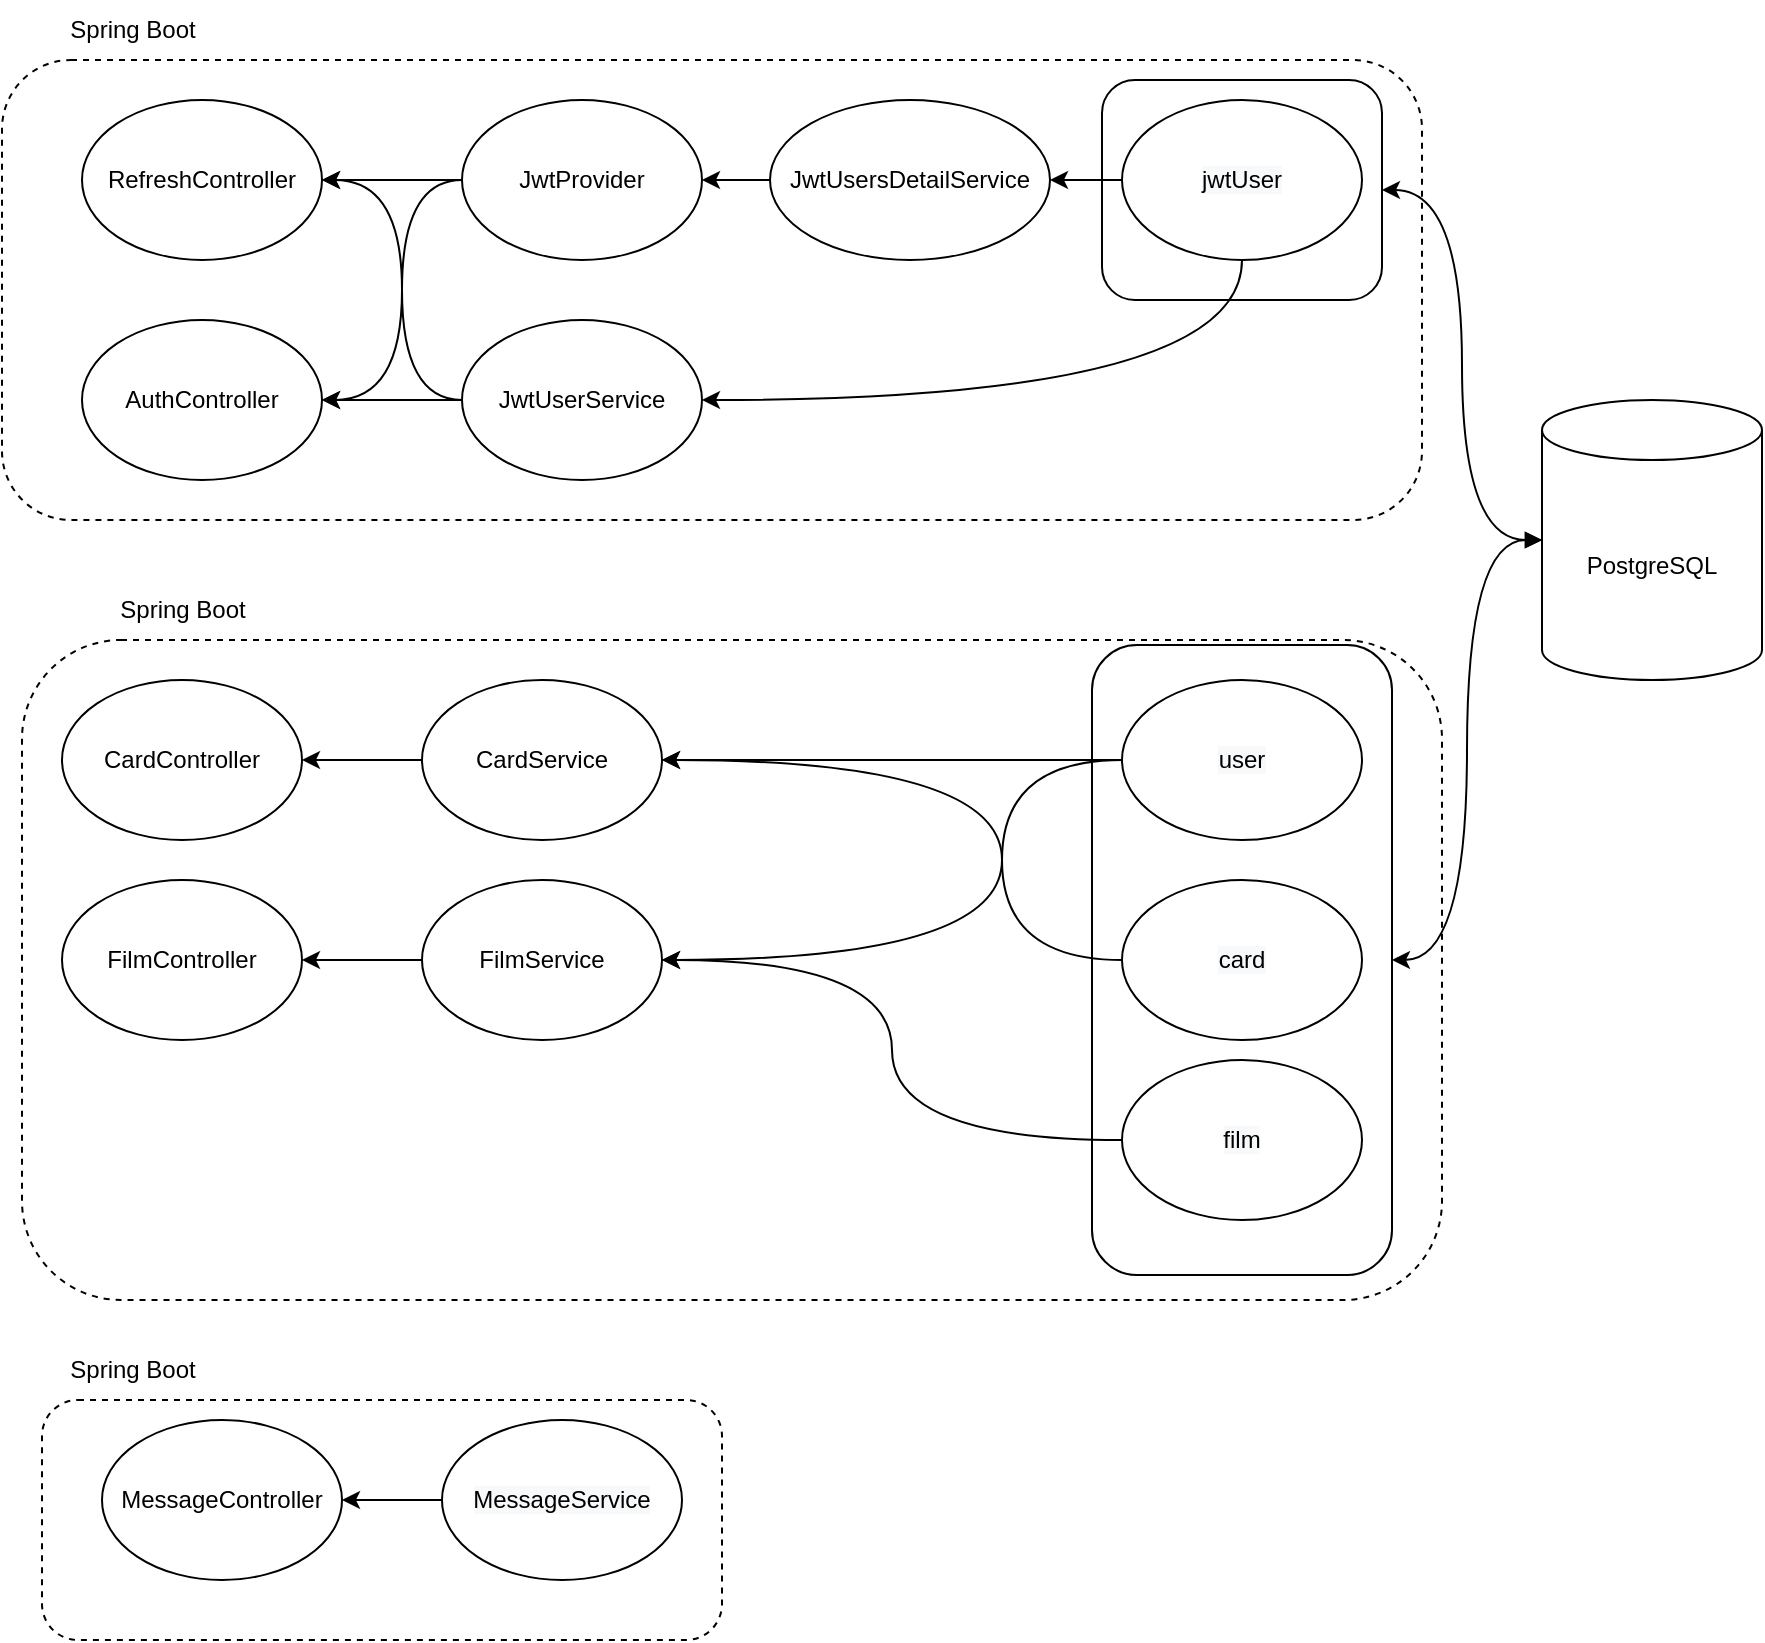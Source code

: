 <mxfile version="20.5.3" type="device"><diagram id="5PFzRD-NapOR7tqKZf_B" name="Page-1"><mxGraphModel dx="1673" dy="896" grid="1" gridSize="10" guides="1" tooltips="1" connect="1" arrows="1" fold="1" page="1" pageScale="1" pageWidth="827" pageHeight="1169" math="0" shadow="0"><root><mxCell id="0"/><mxCell id="1" parent="0"/><mxCell id="VM6o6CkSKoZrXfQ_5f31-37" value="" style="rounded=1;whiteSpace=wrap;html=1;" vertex="1" parent="1"><mxGeometry x="575" y="322.5" width="150" height="315" as="geometry"/></mxCell><mxCell id="VM6o6CkSKoZrXfQ_5f31-36" value="" style="rounded=1;whiteSpace=wrap;html=1;" vertex="1" parent="1"><mxGeometry x="580" y="40" width="140" height="110" as="geometry"/></mxCell><mxCell id="VM6o6CkSKoZrXfQ_5f31-2" value="AuthController" style="ellipse;whiteSpace=wrap;html=1;" vertex="1" parent="1"><mxGeometry x="70" y="160" width="120" height="80" as="geometry"/></mxCell><mxCell id="VM6o6CkSKoZrXfQ_5f31-3" value="CardController" style="ellipse;whiteSpace=wrap;html=1;" vertex="1" parent="1"><mxGeometry x="60" y="340" width="120" height="80" as="geometry"/></mxCell><mxCell id="VM6o6CkSKoZrXfQ_5f31-4" value="FilmController" style="ellipse;whiteSpace=wrap;html=1;" vertex="1" parent="1"><mxGeometry x="60" y="440" width="120" height="80" as="geometry"/></mxCell><mxCell id="VM6o6CkSKoZrXfQ_5f31-5" value="RefreshController" style="ellipse;whiteSpace=wrap;html=1;" vertex="1" parent="1"><mxGeometry x="70" y="50" width="120" height="80" as="geometry"/></mxCell><mxCell id="VM6o6CkSKoZrXfQ_5f31-6" value="MessageController" style="ellipse;whiteSpace=wrap;html=1;" vertex="1" parent="1"><mxGeometry x="80" y="710" width="120" height="80" as="geometry"/></mxCell><mxCell id="VM6o6CkSKoZrXfQ_5f31-14" style="edgeStyle=orthogonalEdgeStyle;rounded=0;orthogonalLoop=1;jettySize=auto;html=1;entryX=1;entryY=0.5;entryDx=0;entryDy=0;curved=1;" edge="1" parent="1" source="VM6o6CkSKoZrXfQ_5f31-7" target="VM6o6CkSKoZrXfQ_5f31-2"><mxGeometry relative="1" as="geometry"><Array as="points"><mxPoint x="230" y="90"/><mxPoint x="230" y="200"/></Array></mxGeometry></mxCell><mxCell id="VM6o6CkSKoZrXfQ_5f31-17" style="edgeStyle=orthogonalEdgeStyle;curved=1;rounded=0;orthogonalLoop=1;jettySize=auto;html=1;" edge="1" parent="1" source="VM6o6CkSKoZrXfQ_5f31-7"><mxGeometry relative="1" as="geometry"><mxPoint x="190" y="90" as="targetPoint"/></mxGeometry></mxCell><mxCell id="VM6o6CkSKoZrXfQ_5f31-7" value="JwtProvider" style="ellipse;whiteSpace=wrap;html=1;" vertex="1" parent="1"><mxGeometry x="260" y="50" width="120" height="80" as="geometry"/></mxCell><mxCell id="VM6o6CkSKoZrXfQ_5f31-15" style="edgeStyle=orthogonalEdgeStyle;curved=1;rounded=0;orthogonalLoop=1;jettySize=auto;html=1;entryX=1;entryY=0.5;entryDx=0;entryDy=0;" edge="1" parent="1" source="VM6o6CkSKoZrXfQ_5f31-8" target="VM6o6CkSKoZrXfQ_5f31-5"><mxGeometry relative="1" as="geometry"><Array as="points"><mxPoint x="230" y="200"/><mxPoint x="230" y="90"/></Array></mxGeometry></mxCell><mxCell id="VM6o6CkSKoZrXfQ_5f31-16" style="edgeStyle=orthogonalEdgeStyle;curved=1;rounded=0;orthogonalLoop=1;jettySize=auto;html=1;entryX=1;entryY=0.5;entryDx=0;entryDy=0;" edge="1" parent="1" source="VM6o6CkSKoZrXfQ_5f31-8" target="VM6o6CkSKoZrXfQ_5f31-2"><mxGeometry relative="1" as="geometry"/></mxCell><mxCell id="VM6o6CkSKoZrXfQ_5f31-8" value="JwtUserService" style="ellipse;whiteSpace=wrap;html=1;" vertex="1" parent="1"><mxGeometry x="260" y="160" width="120" height="80" as="geometry"/></mxCell><mxCell id="VM6o6CkSKoZrXfQ_5f31-13" style="edgeStyle=orthogonalEdgeStyle;rounded=0;orthogonalLoop=1;jettySize=auto;html=1;entryX=1;entryY=0.5;entryDx=0;entryDy=0;" edge="1" parent="1" source="VM6o6CkSKoZrXfQ_5f31-9" target="VM6o6CkSKoZrXfQ_5f31-7"><mxGeometry relative="1" as="geometry"/></mxCell><mxCell id="VM6o6CkSKoZrXfQ_5f31-9" value="JwtUsersDetailService" style="ellipse;whiteSpace=wrap;html=1;" vertex="1" parent="1"><mxGeometry x="414" y="50" width="140" height="80" as="geometry"/></mxCell><mxCell id="VM6o6CkSKoZrXfQ_5f31-12" style="edgeStyle=orthogonalEdgeStyle;rounded=0;orthogonalLoop=1;jettySize=auto;html=1;entryX=1;entryY=0.5;entryDx=0;entryDy=0;" edge="1" parent="1" source="VM6o6CkSKoZrXfQ_5f31-11" target="VM6o6CkSKoZrXfQ_5f31-9"><mxGeometry relative="1" as="geometry"/></mxCell><mxCell id="VM6o6CkSKoZrXfQ_5f31-24" style="edgeStyle=orthogonalEdgeStyle;curved=1;rounded=0;orthogonalLoop=1;jettySize=auto;html=1;entryX=1;entryY=0.5;entryDx=0;entryDy=0;exitX=0.5;exitY=1;exitDx=0;exitDy=0;" edge="1" parent="1" source="VM6o6CkSKoZrXfQ_5f31-11" target="VM6o6CkSKoZrXfQ_5f31-8"><mxGeometry relative="1" as="geometry"><Array as="points"><mxPoint x="650" y="200"/></Array></mxGeometry></mxCell><mxCell id="VM6o6CkSKoZrXfQ_5f31-11" value="&lt;span style=&quot;color: rgb(0, 0, 0); font-family: Helvetica; font-size: 12px; font-style: normal; font-variant-ligatures: normal; font-variant-caps: normal; font-weight: 400; letter-spacing: normal; orphans: 2; text-align: center; text-indent: 0px; text-transform: none; widows: 2; word-spacing: 0px; -webkit-text-stroke-width: 0px; background-color: rgb(248, 249, 250); text-decoration-thickness: initial; text-decoration-style: initial; text-decoration-color: initial; float: none; display: inline !important;&quot;&gt;jwtUser&lt;/span&gt;" style="ellipse;whiteSpace=wrap;html=1;" vertex="1" parent="1"><mxGeometry x="590" y="50" width="120" height="80" as="geometry"/></mxCell><mxCell id="VM6o6CkSKoZrXfQ_5f31-33" style="edgeStyle=orthogonalEdgeStyle;curved=1;rounded=0;orthogonalLoop=1;jettySize=auto;html=1;entryX=1;entryY=0.5;entryDx=0;entryDy=0;" edge="1" parent="1" source="VM6o6CkSKoZrXfQ_5f31-18" target="VM6o6CkSKoZrXfQ_5f31-30"><mxGeometry relative="1" as="geometry"/></mxCell><mxCell id="VM6o6CkSKoZrXfQ_5f31-18" value="&lt;span style=&quot;color: rgb(0, 0, 0); font-family: Helvetica; font-size: 12px; font-style: normal; font-variant-ligatures: normal; font-variant-caps: normal; font-weight: 400; letter-spacing: normal; orphans: 2; text-align: center; text-indent: 0px; text-transform: none; widows: 2; word-spacing: 0px; -webkit-text-stroke-width: 0px; background-color: rgb(248, 249, 250); text-decoration-thickness: initial; text-decoration-style: initial; text-decoration-color: initial; float: none; display: inline !important;&quot;&gt;film&lt;/span&gt;" style="ellipse;whiteSpace=wrap;html=1;" vertex="1" parent="1"><mxGeometry x="590" y="530" width="120" height="80" as="geometry"/></mxCell><mxCell id="VM6o6CkSKoZrXfQ_5f31-28" style="edgeStyle=orthogonalEdgeStyle;curved=1;rounded=0;orthogonalLoop=1;jettySize=auto;html=1;entryX=1;entryY=0.5;entryDx=0;entryDy=0;" edge="1" parent="1" source="VM6o6CkSKoZrXfQ_5f31-19" target="VM6o6CkSKoZrXfQ_5f31-26"><mxGeometry relative="1" as="geometry"/></mxCell><mxCell id="VM6o6CkSKoZrXfQ_5f31-32" style="edgeStyle=orthogonalEdgeStyle;curved=1;rounded=0;orthogonalLoop=1;jettySize=auto;html=1;entryX=1;entryY=0.5;entryDx=0;entryDy=0;" edge="1" parent="1" source="VM6o6CkSKoZrXfQ_5f31-19" target="VM6o6CkSKoZrXfQ_5f31-30"><mxGeometry relative="1" as="geometry"><Array as="points"><mxPoint x="530" y="380"/><mxPoint x="530" y="480"/></Array></mxGeometry></mxCell><mxCell id="VM6o6CkSKoZrXfQ_5f31-19" value="&lt;span style=&quot;color: rgb(0, 0, 0); font-family: Helvetica; font-size: 12px; font-style: normal; font-variant-ligatures: normal; font-variant-caps: normal; font-weight: 400; letter-spacing: normal; orphans: 2; text-align: center; text-indent: 0px; text-transform: none; widows: 2; word-spacing: 0px; -webkit-text-stroke-width: 0px; background-color: rgb(248, 249, 250); text-decoration-thickness: initial; text-decoration-style: initial; text-decoration-color: initial; float: none; display: inline !important;&quot;&gt;user&lt;br&gt;&lt;/span&gt;" style="ellipse;whiteSpace=wrap;html=1;" vertex="1" parent="1"><mxGeometry x="590" y="340" width="120" height="80" as="geometry"/></mxCell><mxCell id="VM6o6CkSKoZrXfQ_5f31-29" style="edgeStyle=orthogonalEdgeStyle;curved=1;rounded=0;orthogonalLoop=1;jettySize=auto;html=1;entryX=1;entryY=0.5;entryDx=0;entryDy=0;" edge="1" parent="1" source="VM6o6CkSKoZrXfQ_5f31-20" target="VM6o6CkSKoZrXfQ_5f31-26"><mxGeometry relative="1" as="geometry"><Array as="points"><mxPoint x="530" y="480"/><mxPoint x="530" y="380"/></Array></mxGeometry></mxCell><mxCell id="VM6o6CkSKoZrXfQ_5f31-20" value="&lt;span style=&quot;color: rgb(0, 0, 0); font-family: Helvetica; font-size: 12px; font-style: normal; font-variant-ligatures: normal; font-variant-caps: normal; font-weight: 400; letter-spacing: normal; orphans: 2; text-align: center; text-indent: 0px; text-transform: none; widows: 2; word-spacing: 0px; -webkit-text-stroke-width: 0px; background-color: rgb(248, 249, 250); text-decoration-thickness: initial; text-decoration-style: initial; text-decoration-color: initial; float: none; display: inline !important;&quot;&gt;card&lt;/span&gt;" style="ellipse;whiteSpace=wrap;html=1;" vertex="1" parent="1"><mxGeometry x="590" y="440" width="120" height="80" as="geometry"/></mxCell><mxCell id="VM6o6CkSKoZrXfQ_5f31-34" style="edgeStyle=orthogonalEdgeStyle;curved=1;rounded=0;orthogonalLoop=1;jettySize=auto;html=1;entryX=1;entryY=0.5;entryDx=0;entryDy=0;" edge="1" parent="1" source="VM6o6CkSKoZrXfQ_5f31-21" target="VM6o6CkSKoZrXfQ_5f31-6"><mxGeometry relative="1" as="geometry"/></mxCell><mxCell id="VM6o6CkSKoZrXfQ_5f31-21" value="&lt;span style=&quot;color: rgb(0, 0, 0); font-family: Helvetica; font-size: 12px; font-style: normal; font-variant-ligatures: normal; font-variant-caps: normal; font-weight: 400; letter-spacing: normal; orphans: 2; text-align: center; text-indent: 0px; text-transform: none; widows: 2; word-spacing: 0px; -webkit-text-stroke-width: 0px; background-color: rgb(248, 249, 250); text-decoration-thickness: initial; text-decoration-style: initial; text-decoration-color: initial; float: none; display: inline !important;&quot;&gt;MessageService&lt;/span&gt;" style="ellipse;whiteSpace=wrap;html=1;" vertex="1" parent="1"><mxGeometry x="250" y="710" width="120" height="80" as="geometry"/></mxCell><mxCell id="VM6o6CkSKoZrXfQ_5f31-27" style="edgeStyle=orthogonalEdgeStyle;curved=1;rounded=0;orthogonalLoop=1;jettySize=auto;html=1;" edge="1" parent="1" source="VM6o6CkSKoZrXfQ_5f31-26" target="VM6o6CkSKoZrXfQ_5f31-3"><mxGeometry relative="1" as="geometry"/></mxCell><mxCell id="VM6o6CkSKoZrXfQ_5f31-26" value="CardService" style="ellipse;whiteSpace=wrap;html=1;" vertex="1" parent="1"><mxGeometry x="240" y="340" width="120" height="80" as="geometry"/></mxCell><mxCell id="VM6o6CkSKoZrXfQ_5f31-31" style="edgeStyle=orthogonalEdgeStyle;curved=1;rounded=0;orthogonalLoop=1;jettySize=auto;html=1;" edge="1" parent="1" source="VM6o6CkSKoZrXfQ_5f31-30" target="VM6o6CkSKoZrXfQ_5f31-4"><mxGeometry relative="1" as="geometry"/></mxCell><mxCell id="VM6o6CkSKoZrXfQ_5f31-30" value="FilmService" style="ellipse;whiteSpace=wrap;html=1;" vertex="1" parent="1"><mxGeometry x="240" y="440" width="120" height="80" as="geometry"/></mxCell><mxCell id="VM6o6CkSKoZrXfQ_5f31-41" style="edgeStyle=orthogonalEdgeStyle;curved=1;rounded=0;orthogonalLoop=1;jettySize=auto;html=1;startArrow=block;startFill=1;" edge="1" parent="1" source="VM6o6CkSKoZrXfQ_5f31-40" target="VM6o6CkSKoZrXfQ_5f31-37"><mxGeometry relative="1" as="geometry"/></mxCell><mxCell id="VM6o6CkSKoZrXfQ_5f31-42" style="edgeStyle=orthogonalEdgeStyle;curved=1;rounded=0;orthogonalLoop=1;jettySize=auto;html=1;entryX=1;entryY=0.5;entryDx=0;entryDy=0;startArrow=block;startFill=1;" edge="1" parent="1" source="VM6o6CkSKoZrXfQ_5f31-40" target="VM6o6CkSKoZrXfQ_5f31-36"><mxGeometry relative="1" as="geometry"/></mxCell><mxCell id="VM6o6CkSKoZrXfQ_5f31-44" value="" style="rounded=1;labelBackgroundColor=none;labelBorderColor=none;fontColor=default;whiteSpace=wrap;html=1;fillColor=none;dashed=1;" vertex="1" parent="1"><mxGeometry x="30" y="30" width="710" height="230" as="geometry"/></mxCell><mxCell id="VM6o6CkSKoZrXfQ_5f31-40" value="PostgreSQL" style="shape=cylinder3;whiteSpace=wrap;html=1;boundedLbl=1;backgroundOutline=1;size=15;" vertex="1" parent="1"><mxGeometry x="800" y="200" width="110" height="140" as="geometry"/></mxCell><mxCell id="VM6o6CkSKoZrXfQ_5f31-45" value="" style="rounded=1;labelBackgroundColor=none;labelBorderColor=none;fontColor=default;whiteSpace=wrap;html=1;fillColor=none;dashed=1;" vertex="1" parent="1"><mxGeometry x="40" y="320" width="710" height="330" as="geometry"/></mxCell><mxCell id="VM6o6CkSKoZrXfQ_5f31-47" value="" style="rounded=1;labelBackgroundColor=none;labelBorderColor=none;fontColor=default;whiteSpace=wrap;html=1;fillColor=none;dashed=1;" vertex="1" parent="1"><mxGeometry x="50" y="700" width="340" height="120" as="geometry"/></mxCell><mxCell id="VM6o6CkSKoZrXfQ_5f31-48" value="Spring Boot" style="text;html=1;align=center;verticalAlign=middle;resizable=0;points=[];autosize=1;strokeColor=none;fillColor=none;fontColor=default;" vertex="1" parent="1"><mxGeometry x="50" width="90" height="30" as="geometry"/></mxCell><mxCell id="VM6o6CkSKoZrXfQ_5f31-49" value="Spring Boot" style="text;html=1;align=center;verticalAlign=middle;resizable=0;points=[];autosize=1;strokeColor=none;fillColor=none;fontColor=default;" vertex="1" parent="1"><mxGeometry x="75" y="290" width="90" height="30" as="geometry"/></mxCell><mxCell id="VM6o6CkSKoZrXfQ_5f31-51" value="Spring Boot" style="text;html=1;align=center;verticalAlign=middle;resizable=0;points=[];autosize=1;strokeColor=none;fillColor=none;fontColor=default;" vertex="1" parent="1"><mxGeometry x="50" y="670" width="90" height="30" as="geometry"/></mxCell></root></mxGraphModel></diagram></mxfile>